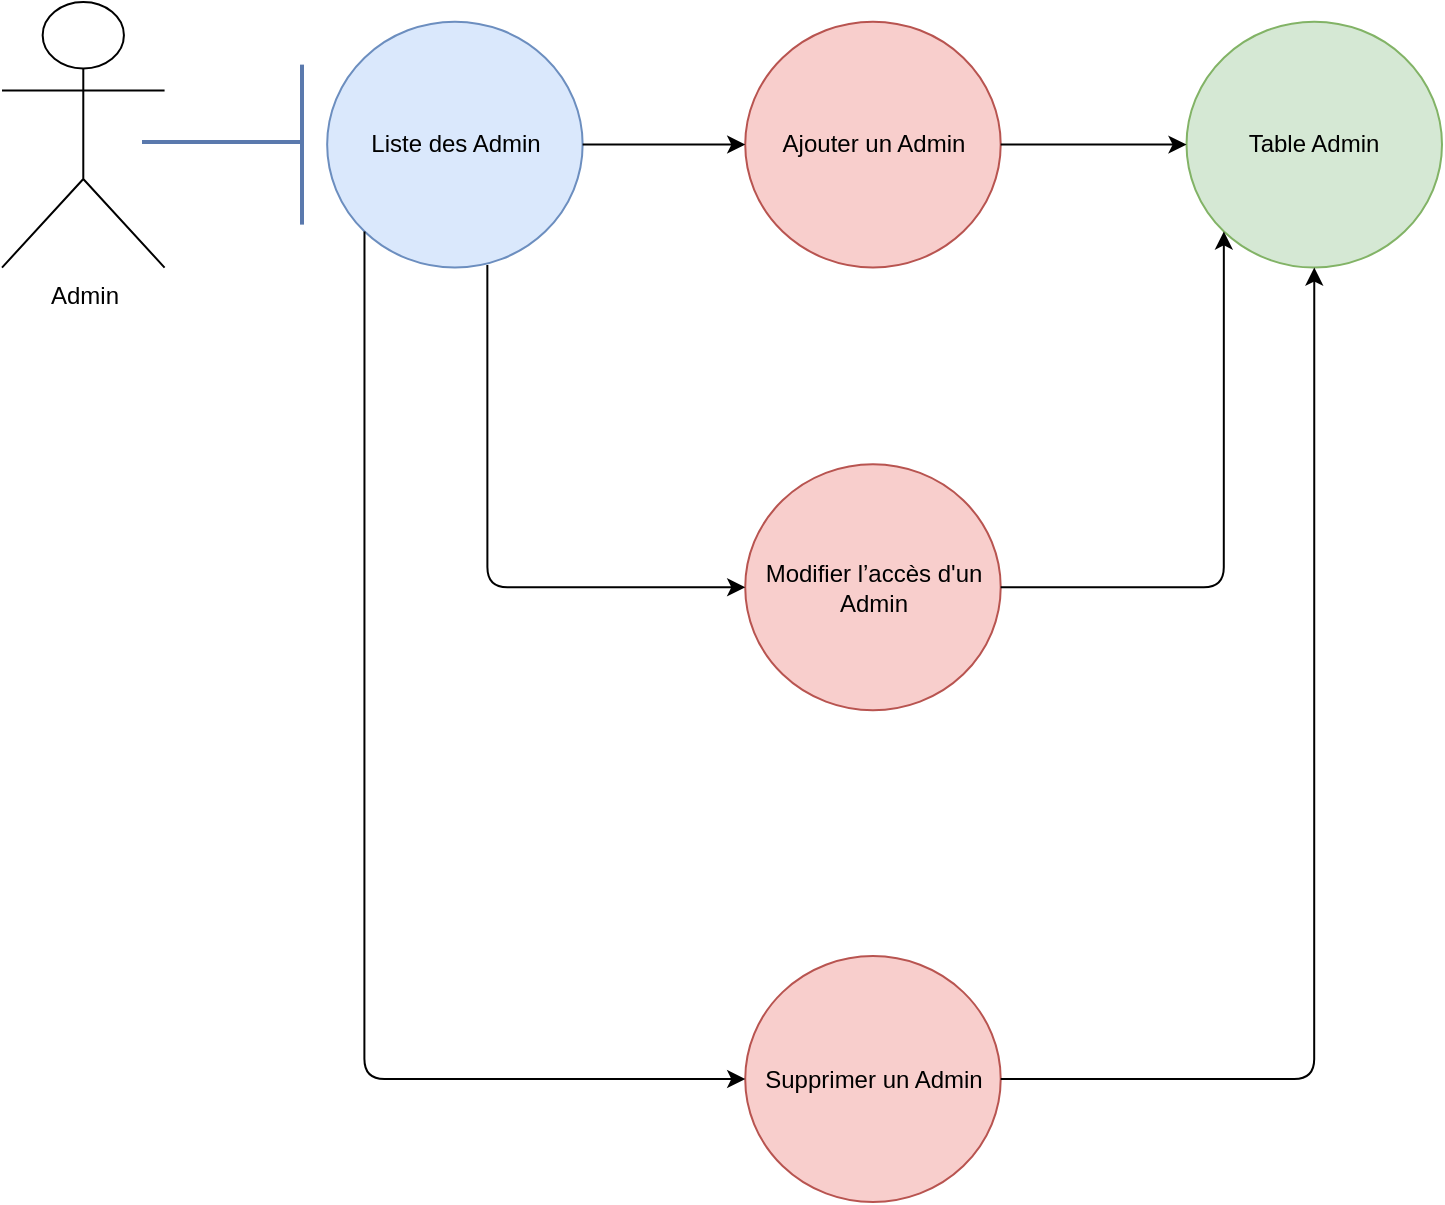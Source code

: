 <mxfile version="12.7.9" type="device"><diagram id="bDTaQqk1RSJ41NtK5SSO" name="Page-1"><mxGraphModel dx="1422" dy="751" grid="1" gridSize="10" guides="1" tooltips="1" connect="1" arrows="1" fold="1" page="1" pageScale="1" pageWidth="850" pageHeight="1100" math="0" shadow="0"><root><mxCell id="0"/><mxCell id="1" parent="0"/><mxCell id="jvsvb5jI3g9q3bci16em-10" value="" style="group" vertex="1" connectable="0" parent="1"><mxGeometry x="50" y="100" width="720" height="600" as="geometry"/></mxCell><mxCell id="2kVcYEOiDAeChCYyPcns-1" value="Admin" style="shape=umlActor;verticalLabelPosition=bottom;labelBackgroundColor=#ffffff;verticalAlign=top;html=1;outlineConnect=0;" parent="jvsvb5jI3g9q3bci16em-10" vertex="1"><mxGeometry width="81.29" height="132.787" as="geometry"/></mxCell><mxCell id="2kVcYEOiDAeChCYyPcns-6" value="Liste des Admin" style="ellipse;whiteSpace=wrap;html=1;fillColor=#dae8fc;strokeColor=#6c8ebf;" parent="jvsvb5jI3g9q3bci16em-10" vertex="1"><mxGeometry x="162.581" y="9.836" width="127.742" height="122.951" as="geometry"/></mxCell><mxCell id="2kVcYEOiDAeChCYyPcns-14" value="Ajouter un Admin" style="ellipse;whiteSpace=wrap;html=1;fillColor=#f8cecc;strokeColor=#b85450;" parent="jvsvb5jI3g9q3bci16em-10" vertex="1"><mxGeometry x="371.613" y="9.836" width="127.742" height="122.951" as="geometry"/></mxCell><mxCell id="2kVcYEOiDAeChCYyPcns-15" value="" style="edgeStyle=orthogonalEdgeStyle;rounded=0;orthogonalLoop=1;jettySize=auto;html=1;" parent="jvsvb5jI3g9q3bci16em-10" source="2kVcYEOiDAeChCYyPcns-6" target="2kVcYEOiDAeChCYyPcns-14" edge="1"><mxGeometry relative="1" as="geometry"><Array as="points"><mxPoint x="325.161" y="71.311"/><mxPoint x="325.161" y="71.311"/></Array></mxGeometry></mxCell><mxCell id="2kVcYEOiDAeChCYyPcns-30" value="Supprimer un Admin" style="ellipse;whiteSpace=wrap;html=1;fillColor=#f8cecc;strokeColor=#b85450;" parent="jvsvb5jI3g9q3bci16em-10" vertex="1"><mxGeometry x="371.613" y="477.049" width="127.742" height="122.951" as="geometry"/></mxCell><mxCell id="2kVcYEOiDAeChCYyPcns-26" value="Modifier l’accès d'un Admin" style="ellipse;whiteSpace=wrap;html=1;fillColor=#f8cecc;strokeColor=#b85450;" parent="jvsvb5jI3g9q3bci16em-10" vertex="1"><mxGeometry x="371.613" y="231.148" width="127.742" height="122.951" as="geometry"/></mxCell><mxCell id="2kVcYEOiDAeChCYyPcns-20" value="Table Admin" style="ellipse;whiteSpace=wrap;html=1;fillColor=#d5e8d4;strokeColor=#82b366;" parent="jvsvb5jI3g9q3bci16em-10" vertex="1"><mxGeometry x="592.258" y="9.836" width="127.742" height="122.951" as="geometry"/></mxCell><mxCell id="jvsvb5jI3g9q3bci16em-2" value="" style="endArrow=classic;html=1;exitX=1;exitY=0.5;exitDx=0;exitDy=0;edgeStyle=orthogonalEdgeStyle;entryX=0.5;entryY=1;entryDx=0;entryDy=0;" edge="1" parent="jvsvb5jI3g9q3bci16em-10" source="2kVcYEOiDAeChCYyPcns-30" target="2kVcYEOiDAeChCYyPcns-20"><mxGeometry width="50" height="50" relative="1" as="geometry"><mxPoint x="638.71" y="569.262" as="sourcePoint"/><mxPoint x="708.387" y="538.525" as="targetPoint"/></mxGeometry></mxCell><mxCell id="jvsvb5jI3g9q3bci16em-4" value="" style="endArrow=classic;html=1;exitX=1;exitY=0.5;exitDx=0;exitDy=0;edgeStyle=orthogonalEdgeStyle;entryX=0;entryY=1;entryDx=0;entryDy=0;" edge="1" parent="jvsvb5jI3g9q3bci16em-10" source="2kVcYEOiDAeChCYyPcns-26" target="2kVcYEOiDAeChCYyPcns-20"><mxGeometry width="50" height="50" relative="1" as="geometry"><mxPoint x="545.806" y="292.623" as="sourcePoint"/><mxPoint x="615.484" y="292.623" as="targetPoint"/></mxGeometry></mxCell><mxCell id="jvsvb5jI3g9q3bci16em-6" value="" style="endArrow=classic;html=1;entryX=0;entryY=0.5;entryDx=0;entryDy=0;edgeStyle=orthogonalEdgeStyle;exitX=0.627;exitY=0.99;exitDx=0;exitDy=0;exitPerimeter=0;" edge="1" parent="jvsvb5jI3g9q3bci16em-10" source="2kVcYEOiDAeChCYyPcns-6" target="2kVcYEOiDAeChCYyPcns-26"><mxGeometry width="50" height="50" relative="1" as="geometry"><mxPoint x="243.871" y="292.623" as="sourcePoint"/><mxPoint x="255.484" y="194.262" as="targetPoint"/><Array as="points"><mxPoint x="243" y="293"/></Array></mxGeometry></mxCell><mxCell id="2kVcYEOiDAeChCYyPcns-21" value="" style="edgeStyle=orthogonalEdgeStyle;rounded=0;orthogonalLoop=1;jettySize=auto;html=1;" parent="jvsvb5jI3g9q3bci16em-10" source="2kVcYEOiDAeChCYyPcns-14" target="2kVcYEOiDAeChCYyPcns-20" edge="1"><mxGeometry relative="1" as="geometry"/></mxCell><mxCell id="jvsvb5jI3g9q3bci16em-9" value="" style="endArrow=classic;html=1;entryX=0;entryY=0.5;entryDx=0;entryDy=0;exitX=0;exitY=1;exitDx=0;exitDy=0;edgeStyle=orthogonalEdgeStyle;" edge="1" parent="jvsvb5jI3g9q3bci16em-10" source="2kVcYEOiDAeChCYyPcns-6" target="2kVcYEOiDAeChCYyPcns-30"><mxGeometry width="50" height="50" relative="1" as="geometry"><mxPoint x="92.903" y="550.82" as="sourcePoint"/><mxPoint x="150.968" y="489.344" as="targetPoint"/><Array as="points"><mxPoint x="181.161" y="538.525"/></Array></mxGeometry></mxCell><mxCell id="jvsvb5jI3g9q3bci16em-11" value="" style="endArrow=none;html=1;strokeWidth=2;strokeColor=#5A79AD;" edge="1" parent="jvsvb5jI3g9q3bci16em-10"><mxGeometry width="50" height="50" relative="1" as="geometry"><mxPoint x="70" y="70" as="sourcePoint"/><mxPoint x="150" y="70" as="targetPoint"/></mxGeometry></mxCell><mxCell id="jvsvb5jI3g9q3bci16em-12" value="" style="endArrow=none;html=1;strokeWidth=2;strokeColor=#5A79AD;" edge="1" parent="jvsvb5jI3g9q3bci16em-10"><mxGeometry width="50" height="50" relative="1" as="geometry"><mxPoint x="150" y="111.31" as="sourcePoint"/><mxPoint x="150" y="31.31" as="targetPoint"/></mxGeometry></mxCell></root></mxGraphModel></diagram></mxfile>